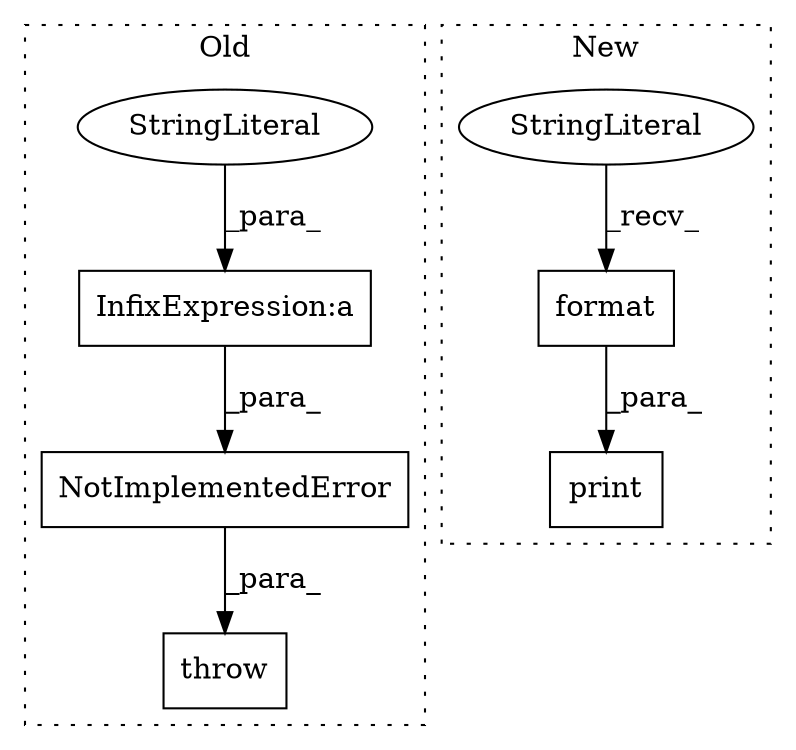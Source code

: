 digraph G {
subgraph cluster0 {
1 [label="NotImplementedError" a="32" s="1204,1272" l="20,1" shape="box"];
3 [label="throw" a="53" s="1198" l="6" shape="box"];
4 [label="InfixExpression:a" a="27" s="1259" l="3" shape="box"];
7 [label="StringLiteral" a="45" s="1224" l="35" shape="ellipse"];
label = "Old";
style="dotted";
}
subgraph cluster1 {
2 [label="print" a="32" s="2870,2929" l="6,1" shape="box"];
5 [label="format" a="32" s="2920,2928" l="7,1" shape="box"];
6 [label="StringLiteral" a="45" s="2876" l="43" shape="ellipse"];
label = "New";
style="dotted";
}
1 -> 3 [label="_para_"];
4 -> 1 [label="_para_"];
5 -> 2 [label="_para_"];
6 -> 5 [label="_recv_"];
7 -> 4 [label="_para_"];
}